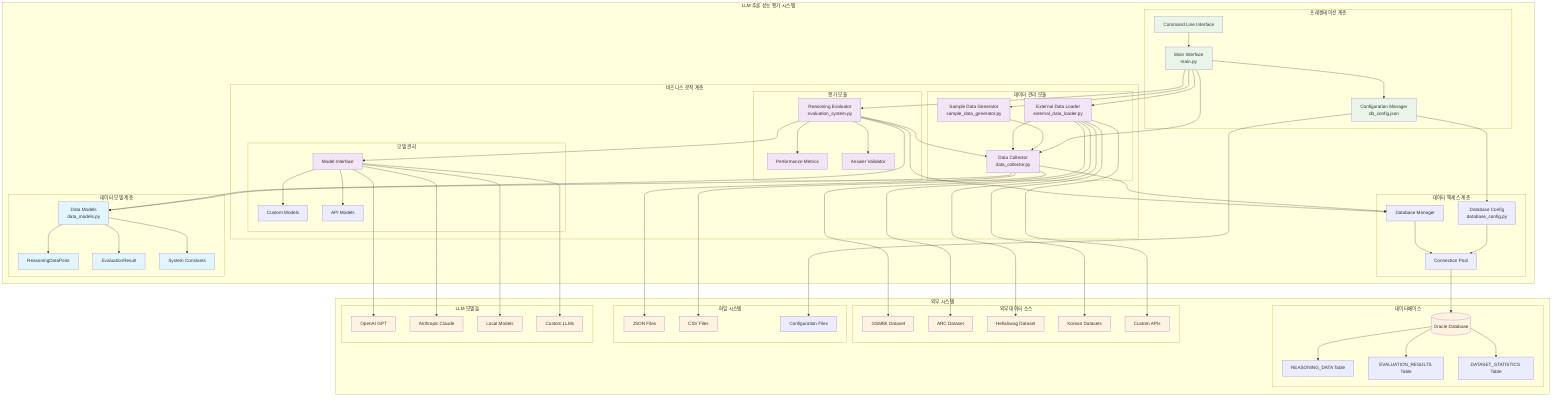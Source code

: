 graph TB
    subgraph "LLM 추론 성능 평가 시스템"
        subgraph "프레젠테이션 계층"
            MAIN[Main Interface<br/>main.py]
            CLI[Command Line Interface]
            CONFIG[Configuration Manager<br/>db_config.json]
        end

        subgraph "비즈니스 로직 계층"
            subgraph "데이터 관리 모듈"
                COLLECTOR[Data Collector<br/>data_collector.py]
                SAMPLE_GEN[Sample Data Generator<br/>sample_data_generator.py]
                EXT_LOADER[External Data Loader<br/>external_data_loader.py]
            end

            subgraph "평가 모듈"
                EVALUATOR[Reasoning Evaluator<br/>evaluation_system.py]
                METRICS[Performance Metrics]
                VALIDATOR[Answer Validator]
            end

            subgraph "모델 관리"
                MODEL_INTERFACE[Model Interface]
                CUSTOM_MODELS[Custom Models]
                API_MODELS[API Models]
            end
        end

        subgraph "데이터 액세스 계층"
            DB_CONFIG[Database Config<br/>database_config.py]
            DB_MANAGER[Database Manager]
            CONNECTION_POOL[Connection Pool]
        end

        subgraph "데이터 모델 계층"
            DATA_MODELS[Data Models<br/>data_models.py]
            REASONING_DP[ReasoningDataPoint]
            EVAL_RESULT[EvaluationResult]
            CONSTANTS[System Constants]
        end
    end

    subgraph "외부 시스템"
        subgraph "데이터베이스"
            ORACLE_DB[(Oracle Database)]
            REASONING_TABLE[REASONING_DATA Table]
            EVAL_TABLE[EVALUATION_RESULTS Table]
            STATS_TABLE[DATASET_STATISTICS Table]
        end

        subgraph "외부 데이터 소스"
            GSM8K[GSM8K Dataset]
            ARC[ARC Dataset]
            HELLASWAG[HellaSwag Dataset]
            KOREAN_DS[Korean Datasets]
            CUSTOM_API[Custom APIs]
        end

        subgraph "파일 시스템"
            JSON_FILES[JSON Files]
            CSV_FILES[CSV Files]
            CONFIG_FILES[Configuration Files]
        end

        subgraph "LLM 모델들"
            OPENAI[OpenAI GPT]
            ANTHROPIC[Anthropic Claude]
            LOCAL_MODEL[Local Models]
            CUSTOM_LLM[Custom LLMs]
        end
    end

    %% 연결 관계
    MAIN --> COLLECTOR
    MAIN --> SAMPLE_GEN
    MAIN --> EXT_LOADER
    MAIN --> EVALUATOR
    MAIN --> CONFIG

    CLI --> MAIN
    CONFIG --> DB_CONFIG

    COLLECTOR --> DB_MANAGER
    SAMPLE_GEN --> COLLECTOR
    EXT_LOADER --> COLLECTOR

    EVALUATOR --> COLLECTOR
    EVALUATOR --> DB_MANAGER
    EVALUATOR --> METRICS
    EVALUATOR --> VALIDATOR

    MODEL_INTERFACE --> CUSTOM_MODELS
    MODEL_INTERFACE --> API_MODELS
    EVALUATOR --> MODEL_INTERFACE

    DB_CONFIG --> CONNECTION_POOL
    DB_MANAGER --> CONNECTION_POOL
    CONNECTION_POOL --> ORACLE_DB

    ORACLE_DB --> REASONING_TABLE
    ORACLE_DB --> EVAL_TABLE
    ORACLE_DB --> STATS_TABLE

    DATA_MODELS --> REASONING_DP
    DATA_MODELS --> EVAL_RESULT
    DATA_MODELS --> CONSTANTS

    COLLECTOR --> DATA_MODELS
    EVALUATOR --> DATA_MODELS

    EXT_LOADER --> GSM8K
    EXT_LOADER --> ARC
    EXT_LOADER --> HELLASWAG
    EXT_LOADER --> KOREAN_DS
    EXT_LOADER --> CUSTOM_API

    COLLECTOR --> JSON_FILES
    COLLECTOR --> CSV_FILES
    CONFIG --> CONFIG_FILES

    MODEL_INTERFACE --> OPENAI
    MODEL_INTERFACE --> ANTHROPIC
    MODEL_INTERFACE --> LOCAL_MODEL
    MODEL_INTERFACE --> CUSTOM_LLM

    %% 스타일링
    classDef dataLayer fill:#e1f5fe
    classDef businessLayer fill:#f3e5f5
    classDef presentationLayer fill:#e8f5e8
    classDef externalLayer fill:#fff3e0

    class REASONING_DP,EVAL_RESULT,CONSTANTS,DATA_MODELS dataLayer
    class COLLECTOR,SAMPLE_GEN,EXT_LOADER,EVALUATOR,METRICS,VALIDATOR,MODEL_INTERFACE businessLayer
    class MAIN,CLI,CONFIG presentationLayer
    class ORACLE_DB,GSM8K,ARC,HELLASWAG,KOREAN_DS,CUSTOM_API,JSON_FILES,CSV_FILES,OPENAI,ANTHROPIC,LOCAL_MODEL,CUSTOM_LLM externalLayer